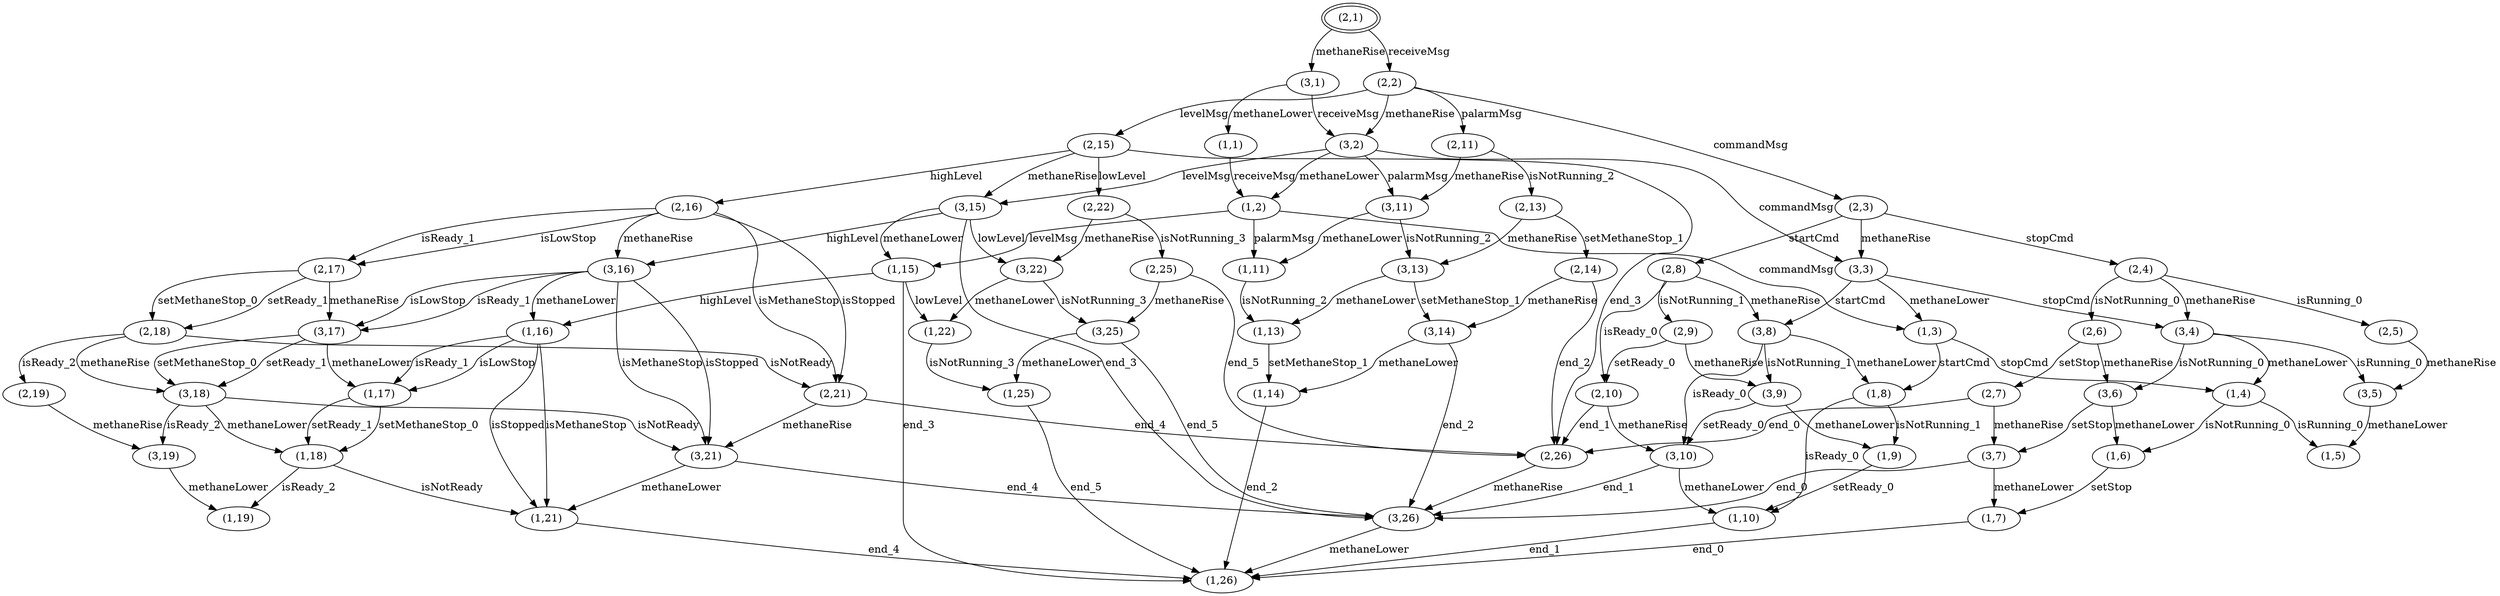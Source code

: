 digraph G {
center = TRUE;
mclimit = 10.0;
nodesep = 0.05;
node [ width=0.25, height=0.25, label="" ];
s0 [ peripheries=2 ];
s0 [label="(2,1)"];
s1 [label="(3,1)"];
s2 [label="(2,2)"];
s3 [label="(1,1)"];
s4 [label="(3,2)"];
s5 [label="(2,15)"];
s6 [label="(2,11)"];
s7 [label="(2,3)"];
s8 [label="(1,2)"];
s9 [label="(3,15)"];
s10 [label="(3,11)"];
s11 [label="(3,3)"];
s12 [label="(2,22)"];
s13 [label="(2,16)"];
s14 [label="(2,26)"];
s15 [label="(2,13)"];
s16 [label="(2,8)"];
s17 [label="(2,4)"];
s18 [label="(1,15)"];
s19 [label="(1,11)"];
s20 [label="(1,3)"];
s21 [label="(3,22)"];
s22 [label="(3,16)"];
s23 [label="(3,26)"];
s24 [label="(3,13)"];
s25 [label="(3,8)"];
s26 [label="(3,4)"];
s27 [label="(2,25)"];
s28 [label="(2,21)"];
s29 [label="(2,17)"];
s30 [label="(2,14)"];
s31 [label="(2,10)"];
s32 [label="(2,9)"];
s33 [label="(2,6)"];
s34 [label="(2,5)"];
s35 [label="(1,22)"];
s36 [label="(1,16)"];
s37 [label="(1,26)"];
s38 [label="(1,13)"];
s39 [label="(1,8)"];
s40 [label="(1,4)"];
s41 [label="(3,25)"];
s42 [label="(3,21)"];
s43 [label="(3,17)"];
s44 [label="(3,14)"];
s45 [label="(3,10)"];
s46 [label="(3,9)"];
s47 [label="(3,6)"];
s48 [label="(3,5)"];
s49 [label="(2,18)"];
s50 [label="(2,7)"];
s51 [label="(1,25)"];
s52 [label="(1,21)"];
s53 [label="(1,17)"];
s54 [label="(1,14)"];
s55 [label="(1,10)"];
s56 [label="(1,9)"];
s57 [label="(1,6)"];
s58 [label="(1,5)"];
s59 [label="(3,18)"];
s60 [label="(3,7)"];
s61 [label="(2,19)"];
s62 [label="(1,18)"];
s63 [label="(1,7)"];
s64 [label="(3,19)"];
s65 [label="(1,19)"];
s0->s1[label="methaneRise"];
s0->s2[label="receiveMsg"];
s1->s3[label="methaneLower"];
s1->s4[label="receiveMsg"];
s2->s4[label="methaneRise"];
s2->s5[label="levelMsg"];
s2->s6[label="palarmMsg"];
s2->s7[label="commandMsg"];
s3->s8[label="receiveMsg"];
s4->s8[label="methaneLower"];
s4->s9[label="levelMsg"];
s4->s10[label="palarmMsg"];
s4->s11[label="commandMsg"];
s5->s9[label="methaneRise"];
s5->s12[label="lowLevel"];
s5->s13[label="highLevel"];
s5->s14[label="end_3"];
s6->s10[label="methaneRise"];
s6->s15[label="isNotRunning_2"];
s7->s11[label="methaneRise"];
s7->s16[label="startCmd"];
s7->s17[label="stopCmd"];
s8->s18[label="levelMsg"];
s8->s19[label="palarmMsg"];
s8->s20[label="commandMsg"];
s9->s18[label="methaneLower"];
s9->s21[label="lowLevel"];
s9->s22[label="highLevel"];
s9->s23[label="end_3"];
s10->s19[label="methaneLower"];
s10->s24[label="isNotRunning_2"];
s11->s20[label="methaneLower"];
s11->s25[label="startCmd"];
s11->s26[label="stopCmd"];
s12->s21[label="methaneRise"];
s12->s27[label="isNotRunning_3"];
s13->s22[label="methaneRise"];
s13->s28[label="isMethaneStop"];
s13->s28[label="isStopped"];
s13->s29[label="isLowStop"];
s13->s29[label="isReady_1"];
s14->s23[label="methaneRise"];
s15->s24[label="methaneRise"];
s15->s30[label="setMethaneStop_1"];
s16->s25[label="methaneRise"];
s16->s31[label="isReady_0"];
s16->s32[label="isNotRunning_1"];
s17->s26[label="methaneRise"];
s17->s33[label="isNotRunning_0"];
s17->s34[label="isRunning_0"];
s18->s35[label="lowLevel"];
s18->s36[label="highLevel"];
s18->s37[label="end_3"];
s19->s38[label="isNotRunning_2"];
s20->s39[label="startCmd"];
s20->s40[label="stopCmd"];
s21->s35[label="methaneLower"];
s21->s41[label="isNotRunning_3"];
s22->s36[label="methaneLower"];
s22->s42[label="isMethaneStop"];
s22->s42[label="isStopped"];
s22->s43[label="isLowStop"];
s22->s43[label="isReady_1"];
s23->s37[label="methaneLower"];
s24->s38[label="methaneLower"];
s24->s44[label="setMethaneStop_1"];
s25->s39[label="methaneLower"];
s25->s45[label="isReady_0"];
s25->s46[label="isNotRunning_1"];
s26->s40[label="methaneLower"];
s26->s47[label="isNotRunning_0"];
s26->s48[label="isRunning_0"];
s27->s41[label="methaneRise"];
s27->s14[label="end_5"];
s28->s42[label="methaneRise"];
s28->s14[label="end_4"];
s29->s43[label="methaneRise"];
s29->s49[label="setMethaneStop_0"];
s29->s49[label="setReady_1"];
s30->s44[label="methaneRise"];
s30->s14[label="end_2"];
s31->s45[label="methaneRise"];
s31->s14[label="end_1"];
s32->s46[label="methaneRise"];
s32->s31[label="setReady_0"];
s33->s47[label="methaneRise"];
s33->s50[label="setStop"];
s34->s48[label="methaneRise"];
s35->s51[label="isNotRunning_3"];
s36->s52[label="isMethaneStop"];
s36->s52[label="isStopped"];
s36->s53[label="isLowStop"];
s36->s53[label="isReady_1"];
s38->s54[label="setMethaneStop_1"];
s39->s55[label="isReady_0"];
s39->s56[label="isNotRunning_1"];
s40->s57[label="isNotRunning_0"];
s40->s58[label="isRunning_0"];
s41->s51[label="methaneLower"];
s41->s23[label="end_5"];
s42->s52[label="methaneLower"];
s42->s23[label="end_4"];
s43->s53[label="methaneLower"];
s43->s59[label="setMethaneStop_0"];
s43->s59[label="setReady_1"];
s44->s54[label="methaneLower"];
s44->s23[label="end_2"];
s45->s55[label="methaneLower"];
s45->s23[label="end_1"];
s46->s56[label="methaneLower"];
s46->s45[label="setReady_0"];
s47->s57[label="methaneLower"];
s47->s60[label="setStop"];
s48->s58[label="methaneLower"];
s49->s59[label="methaneRise"];
s49->s28[label="isNotReady"];
s49->s61[label="isReady_2"];
s50->s60[label="methaneRise"];
s50->s14[label="end_0"];
s51->s37[label="end_5"];
s52->s37[label="end_4"];
s53->s62[label="setMethaneStop_0"];
s53->s62[label="setReady_1"];
s54->s37[label="end_2"];
s55->s37[label="end_1"];
s56->s55[label="setReady_0"];
s57->s63[label="setStop"];
s59->s62[label="methaneLower"];
s59->s42[label="isNotReady"];
s59->s64[label="isReady_2"];
s60->s63[label="methaneLower"];
s60->s23[label="end_0"];
s61->s64[label="methaneRise"];
s62->s52[label="isNotReady"];
s62->s65[label="isReady_2"];
s63->s37[label="end_0"];
s64->s65[label="methaneLower"];
}
